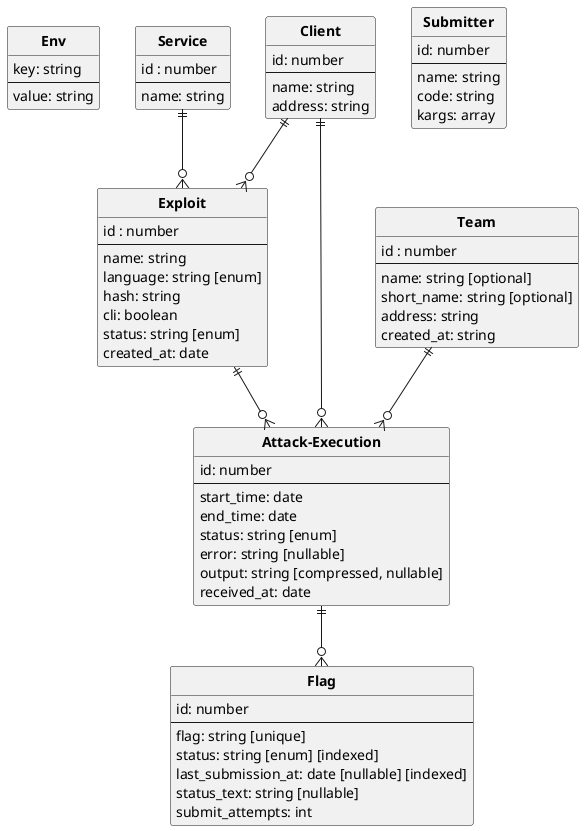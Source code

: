 @startuml er-schema
hide circle


entity "**Env**" as env {
    key: string
    --
    value: string
}

entity "**Exploit**" as exploit{
    id : number
    --
    name: string
    language: string [enum]
    hash: string
    cli: boolean
    status: string [enum]
    created_at: date
}

entity "**Flag**" as flag{
    id: number
    --
    flag: string [unique]
    status: string [enum] [indexed]
    last_submission_at: date [nullable] [indexed]
    status_text: string [nullable]
    submit_attempts: int
}

entity "**Attack-Execution**" as attack{
    id: number
    --
    start_time: date
    end_time: date
    status: string [enum]
    error: string [nullable]
    output: string [compressed, nullable]
    received_at: date
}

entity "**Client**" as client{
    id: number
    --
    name: string
    address: string
}

entity "**Service**" as service{
    id : number
    --
    name: string
}

entity "**Team**" as team{
    id : number
    --
    name: string [optional]
    short_name: string [optional]
    address: string
    created_at: string
}

entity "**Submitter**" as submitter{
    id: number
    --
    name: string
    code: string
    kargs: array 
}

service ||--o{ exploit
team ||--o{ attack
client ||--o{ exploit
client ||--o{ attack
exploit ||--o{ attack
attack ||--o{ flag

@enduml